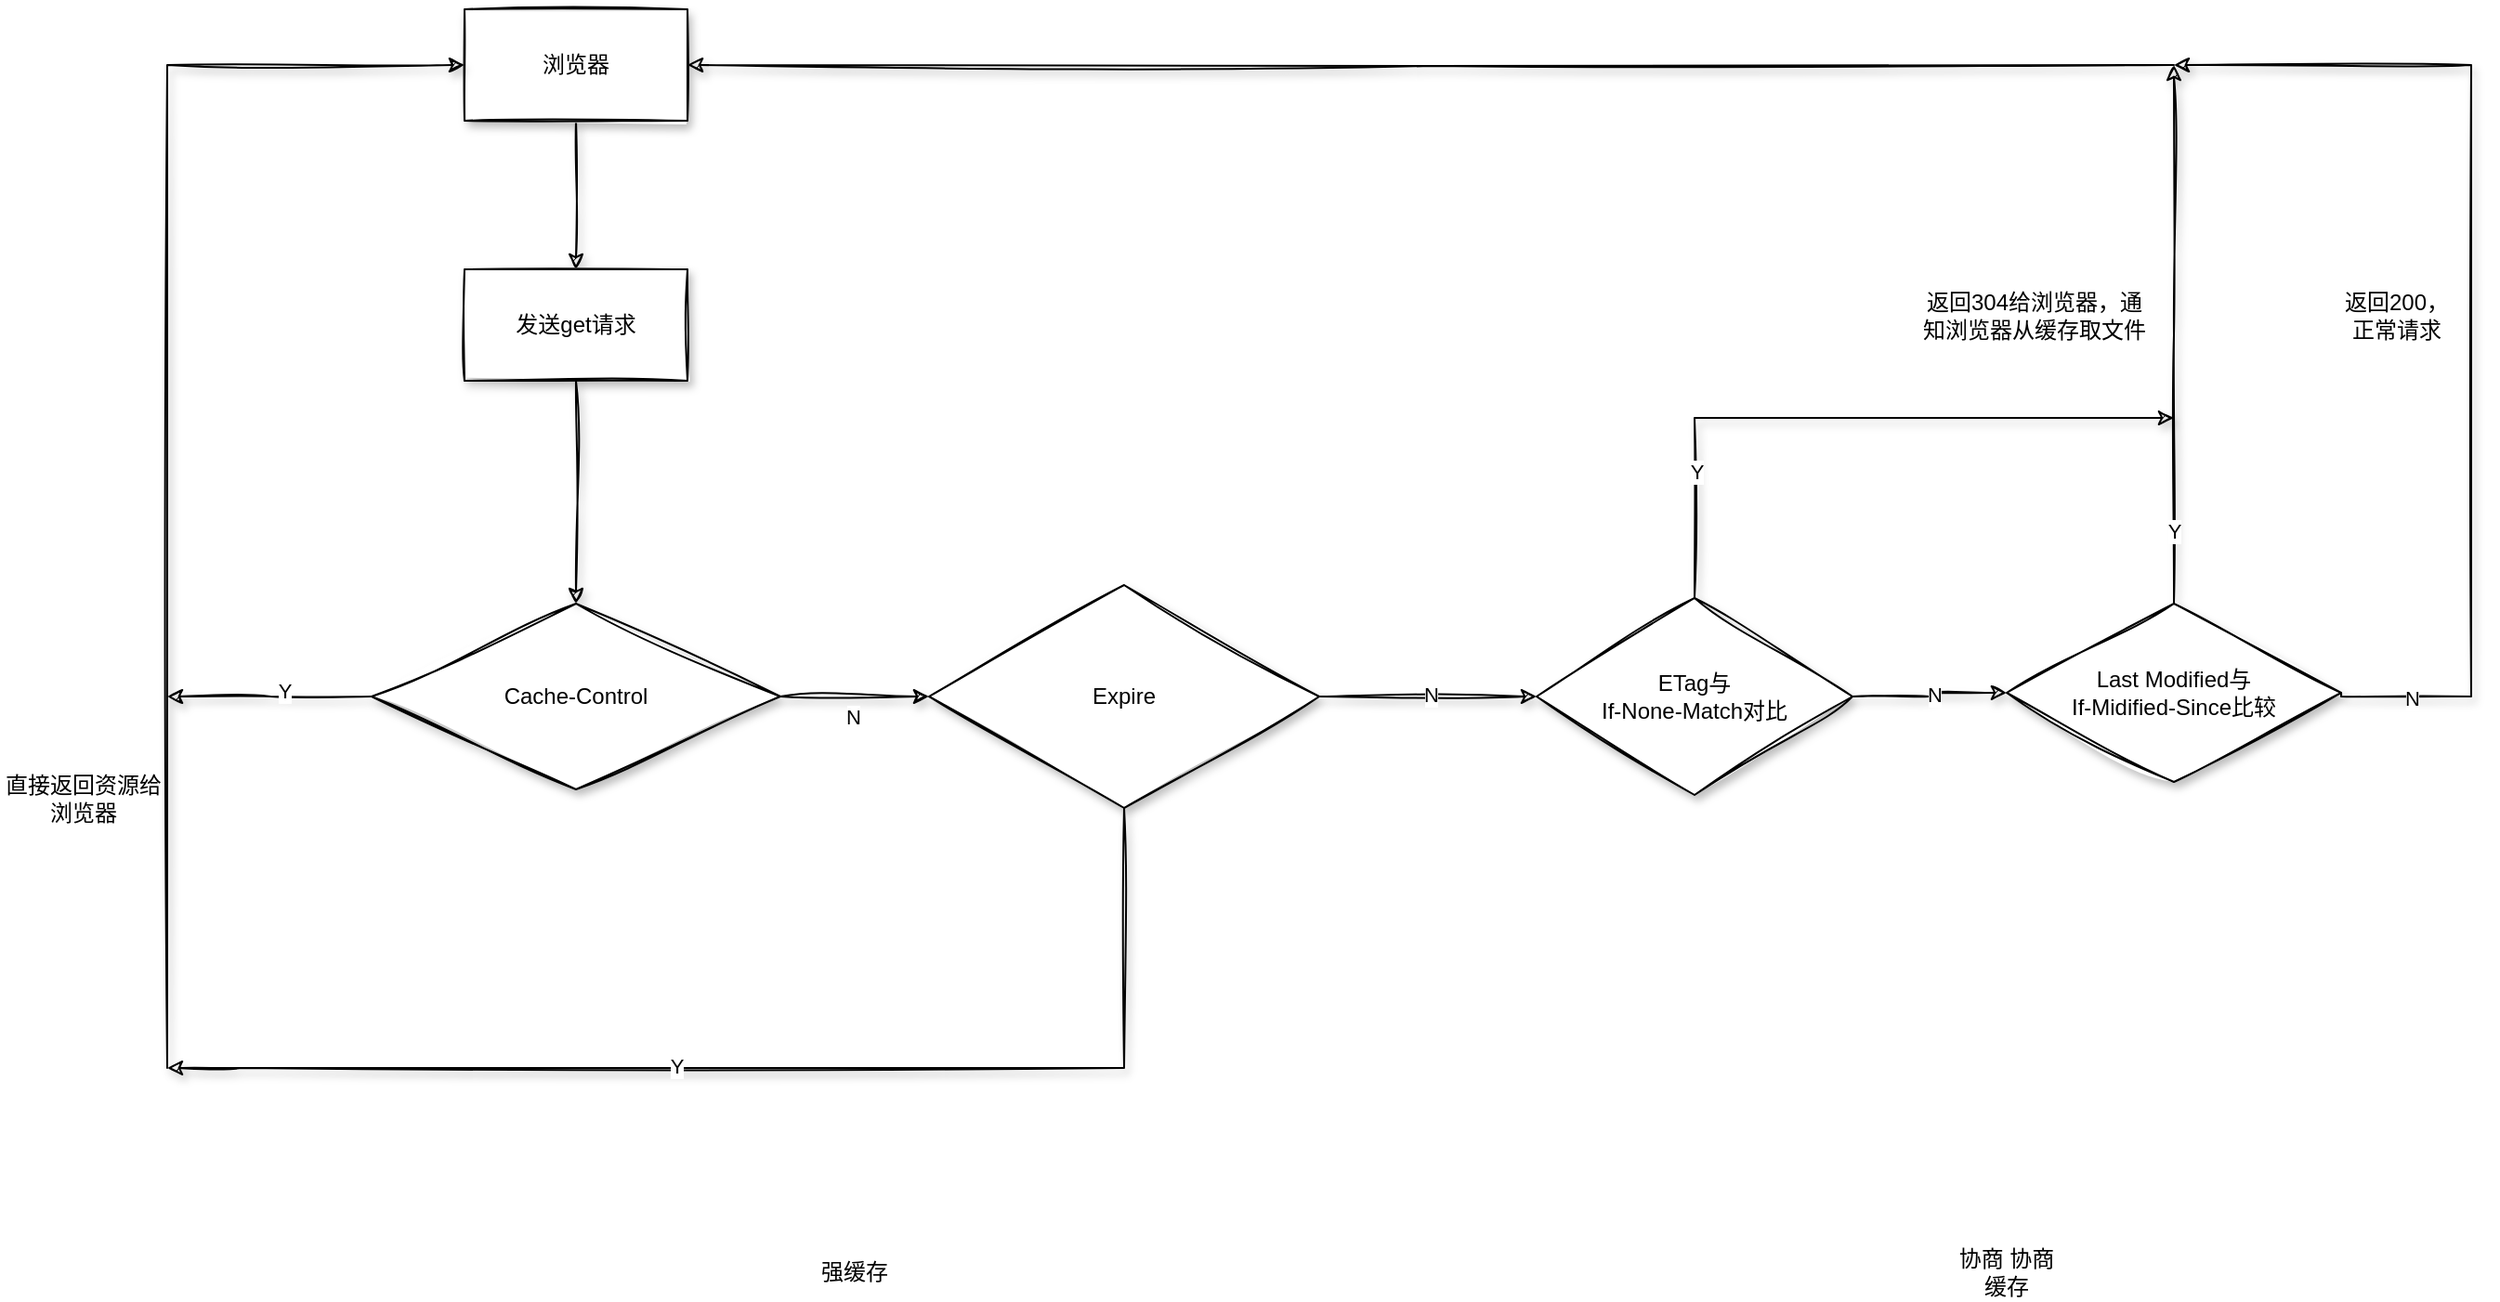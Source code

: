<mxfile version="20.8.13" type="github">
  <diagram name="第 1 页" id="V0COgpP89dOGvzGSUEoR">
    <mxGraphModel dx="1329" dy="1997" grid="1" gridSize="10" guides="1" tooltips="1" connect="1" arrows="1" fold="1" page="1" pageScale="1" pageWidth="827" pageHeight="1169" math="0" shadow="0">
      <root>
        <mxCell id="0" />
        <mxCell id="1" parent="0" />
        <mxCell id="HlPjlZRa1s9N4S-ejo73-7" style="edgeStyle=orthogonalEdgeStyle;rounded=0;orthogonalLoop=1;jettySize=auto;html=1;sketch=1;curveFitting=1;jiggle=2;shadow=1;" edge="1" parent="1" source="HlPjlZRa1s9N4S-ejo73-1" target="HlPjlZRa1s9N4S-ejo73-6">
          <mxGeometry relative="1" as="geometry" />
        </mxCell>
        <mxCell id="HlPjlZRa1s9N4S-ejo73-18" value="N" style="edgeLabel;html=1;align=center;verticalAlign=middle;resizable=0;points=[];" vertex="1" connectable="0" parent="HlPjlZRa1s9N4S-ejo73-7">
          <mxGeometry x="-0.182" y="-6" relative="1" as="geometry">
            <mxPoint x="6" y="5" as="offset" />
          </mxGeometry>
        </mxCell>
        <mxCell id="HlPjlZRa1s9N4S-ejo73-27" style="edgeStyle=orthogonalEdgeStyle;rounded=0;sketch=1;orthogonalLoop=1;jettySize=auto;html=1;shadow=1;" edge="1" parent="1" source="HlPjlZRa1s9N4S-ejo73-1">
          <mxGeometry relative="1" as="geometry">
            <mxPoint x="90" y="260" as="targetPoint" />
          </mxGeometry>
        </mxCell>
        <mxCell id="HlPjlZRa1s9N4S-ejo73-30" value="Y" style="edgeLabel;html=1;align=center;verticalAlign=middle;resizable=0;points=[];" vertex="1" connectable="0" parent="HlPjlZRa1s9N4S-ejo73-27">
          <mxGeometry x="-0.145" y="-3" relative="1" as="geometry">
            <mxPoint as="offset" />
          </mxGeometry>
        </mxCell>
        <mxCell id="HlPjlZRa1s9N4S-ejo73-1" value="Cache-Control" style="rhombus;whiteSpace=wrap;html=1;shadow=1;fontFamily=Helvetica;fontSize=12;fontColor=default;align=center;strokeColor=default;fillColor=default;sketch=1;jiggle=2;curveFitting=1;" vertex="1" parent="1">
          <mxGeometry x="200" y="210" width="220" height="100" as="geometry" />
        </mxCell>
        <mxCell id="HlPjlZRa1s9N4S-ejo73-2" value="" style="endArrow=classic;html=1;rounded=0;entryX=0.5;entryY=0;entryDx=0;entryDy=0;sketch=1;curveFitting=1;jiggle=2;shadow=1;exitX=0.5;exitY=1;exitDx=0;exitDy=0;" edge="1" parent="1" source="HlPjlZRa1s9N4S-ejo73-25" target="HlPjlZRa1s9N4S-ejo73-1">
          <mxGeometry width="50" height="50" relative="1" as="geometry">
            <mxPoint x="310" y="110" as="sourcePoint" />
            <mxPoint x="280" y="100" as="targetPoint" />
          </mxGeometry>
        </mxCell>
        <mxCell id="HlPjlZRa1s9N4S-ejo73-9" style="edgeStyle=orthogonalEdgeStyle;rounded=0;sketch=1;orthogonalLoop=1;jettySize=auto;html=1;shadow=1;" edge="1" parent="1" source="HlPjlZRa1s9N4S-ejo73-6" target="HlPjlZRa1s9N4S-ejo73-8">
          <mxGeometry relative="1" as="geometry" />
        </mxCell>
        <mxCell id="HlPjlZRa1s9N4S-ejo73-19" value="N" style="edgeLabel;html=1;align=center;verticalAlign=middle;resizable=0;points=[];" vertex="1" connectable="0" parent="HlPjlZRa1s9N4S-ejo73-9">
          <mxGeometry x="0.015" y="1" relative="1" as="geometry">
            <mxPoint as="offset" />
          </mxGeometry>
        </mxCell>
        <mxCell id="HlPjlZRa1s9N4S-ejo73-28" style="edgeStyle=orthogonalEdgeStyle;rounded=0;sketch=1;orthogonalLoop=1;jettySize=auto;html=1;shadow=1;" edge="1" parent="1" source="HlPjlZRa1s9N4S-ejo73-6">
          <mxGeometry relative="1" as="geometry">
            <mxPoint x="90" y="460" as="targetPoint" />
            <Array as="points">
              <mxPoint x="130" y="460" />
              <mxPoint x="130" y="460" />
            </Array>
          </mxGeometry>
        </mxCell>
        <mxCell id="HlPjlZRa1s9N4S-ejo73-31" value="Y" style="edgeLabel;html=1;align=center;verticalAlign=middle;resizable=0;points=[];" vertex="1" connectable="0" parent="HlPjlZRa1s9N4S-ejo73-28">
          <mxGeometry x="0.163" y="-1" relative="1" as="geometry">
            <mxPoint as="offset" />
          </mxGeometry>
        </mxCell>
        <mxCell id="HlPjlZRa1s9N4S-ejo73-6" value="Expire" style="rhombus;whiteSpace=wrap;html=1;shadow=1;fontFamily=Helvetica;fontSize=12;fontColor=default;align=center;strokeColor=default;fillColor=default;sketch=1;jiggle=2;curveFitting=1;" vertex="1" parent="1">
          <mxGeometry x="500" y="200" width="210" height="120" as="geometry" />
        </mxCell>
        <mxCell id="HlPjlZRa1s9N4S-ejo73-11" value="" style="edgeStyle=orthogonalEdgeStyle;rounded=0;sketch=1;orthogonalLoop=1;jettySize=auto;html=1;shadow=1;" edge="1" parent="1" source="HlPjlZRa1s9N4S-ejo73-8" target="HlPjlZRa1s9N4S-ejo73-10">
          <mxGeometry relative="1" as="geometry" />
        </mxCell>
        <mxCell id="HlPjlZRa1s9N4S-ejo73-20" value="N" style="edgeLabel;html=1;align=center;verticalAlign=middle;resizable=0;points=[];" vertex="1" connectable="0" parent="HlPjlZRa1s9N4S-ejo73-11">
          <mxGeometry x="0.013" y="-2" relative="1" as="geometry">
            <mxPoint as="offset" />
          </mxGeometry>
        </mxCell>
        <mxCell id="HlPjlZRa1s9N4S-ejo73-48" style="edgeStyle=orthogonalEdgeStyle;rounded=0;sketch=1;orthogonalLoop=1;jettySize=auto;html=1;shadow=1;" edge="1" parent="1" source="HlPjlZRa1s9N4S-ejo73-8">
          <mxGeometry relative="1" as="geometry">
            <mxPoint x="1170" y="110" as="targetPoint" />
            <Array as="points">
              <mxPoint x="912" y="110" />
            </Array>
          </mxGeometry>
        </mxCell>
        <mxCell id="HlPjlZRa1s9N4S-ejo73-52" value="Y" style="edgeLabel;html=1;align=center;verticalAlign=middle;resizable=0;points=[];" vertex="1" connectable="0" parent="HlPjlZRa1s9N4S-ejo73-48">
          <mxGeometry x="-0.617" y="-1" relative="1" as="geometry">
            <mxPoint as="offset" />
          </mxGeometry>
        </mxCell>
        <mxCell id="HlPjlZRa1s9N4S-ejo73-8" value="ETag与&lt;br&gt;If-None-Match对比" style="rhombus;whiteSpace=wrap;html=1;shadow=1;fontFamily=Helvetica;fontSize=12;fontColor=default;align=center;strokeColor=default;fillColor=default;sketch=1;jiggle=2;curveFitting=1;" vertex="1" parent="1">
          <mxGeometry x="827" y="207" width="170" height="106" as="geometry" />
        </mxCell>
        <mxCell id="HlPjlZRa1s9N4S-ejo73-17" style="edgeStyle=orthogonalEdgeStyle;rounded=0;sketch=1;orthogonalLoop=1;jettySize=auto;html=1;shadow=1;" edge="1" parent="1" source="HlPjlZRa1s9N4S-ejo73-10">
          <mxGeometry relative="1" as="geometry">
            <mxPoint x="1170" y="-80" as="targetPoint" />
          </mxGeometry>
        </mxCell>
        <mxCell id="HlPjlZRa1s9N4S-ejo73-21" value="Y" style="edgeLabel;html=1;align=center;verticalAlign=middle;resizable=0;points=[];" vertex="1" connectable="0" parent="HlPjlZRa1s9N4S-ejo73-17">
          <mxGeometry x="-0.1" relative="1" as="geometry">
            <mxPoint y="91" as="offset" />
          </mxGeometry>
        </mxCell>
        <mxCell id="HlPjlZRa1s9N4S-ejo73-38" style="edgeStyle=orthogonalEdgeStyle;rounded=0;sketch=1;orthogonalLoop=1;jettySize=auto;html=1;shadow=1;exitX=1;exitY=0.5;exitDx=0;exitDy=0;" edge="1" parent="1" source="HlPjlZRa1s9N4S-ejo73-10">
          <mxGeometry relative="1" as="geometry">
            <mxPoint x="1170" y="-80" as="targetPoint" />
            <Array as="points">
              <mxPoint x="1260" y="260" />
              <mxPoint x="1330" y="260" />
              <mxPoint x="1330" y="-80" />
            </Array>
          </mxGeometry>
        </mxCell>
        <mxCell id="HlPjlZRa1s9N4S-ejo73-41" value="N" style="edgeLabel;html=1;align=center;verticalAlign=middle;resizable=0;points=[];" vertex="1" connectable="0" parent="HlPjlZRa1s9N4S-ejo73-38">
          <mxGeometry x="-0.86" relative="1" as="geometry">
            <mxPoint y="1" as="offset" />
          </mxGeometry>
        </mxCell>
        <mxCell id="HlPjlZRa1s9N4S-ejo73-10" value="Last Modified与&lt;br&gt;If-Midified-Since比较" style="rhombus;whiteSpace=wrap;html=1;shadow=1;fontFamily=Helvetica;fontSize=12;fontColor=default;align=center;strokeColor=default;fillColor=default;sketch=1;jiggle=2;curveFitting=1;" vertex="1" parent="1">
          <mxGeometry x="1080" y="210" width="180" height="96" as="geometry" />
        </mxCell>
        <mxCell id="HlPjlZRa1s9N4S-ejo73-35" style="edgeStyle=orthogonalEdgeStyle;rounded=0;sketch=1;orthogonalLoop=1;jettySize=auto;html=1;entryX=1;entryY=0.5;entryDx=0;entryDy=0;shadow=1;" edge="1" parent="1" target="HlPjlZRa1s9N4S-ejo73-24">
          <mxGeometry relative="1" as="geometry">
            <mxPoint x="1170" y="-80" as="sourcePoint" />
          </mxGeometry>
        </mxCell>
        <mxCell id="HlPjlZRa1s9N4S-ejo73-26" value="" style="edgeStyle=orthogonalEdgeStyle;rounded=0;sketch=1;orthogonalLoop=1;jettySize=auto;html=1;shadow=1;" edge="1" parent="1" source="HlPjlZRa1s9N4S-ejo73-24" target="HlPjlZRa1s9N4S-ejo73-25">
          <mxGeometry relative="1" as="geometry" />
        </mxCell>
        <mxCell id="HlPjlZRa1s9N4S-ejo73-24" value="浏览器" style="rounded=0;whiteSpace=wrap;html=1;shadow=1;sketch=1;gradientColor=none;" vertex="1" parent="1">
          <mxGeometry x="250" y="-110" width="120" height="60" as="geometry" />
        </mxCell>
        <mxCell id="HlPjlZRa1s9N4S-ejo73-25" value="发送get请求" style="rounded=0;whiteSpace=wrap;html=1;shadow=1;sketch=1;gradientColor=none;" vertex="1" parent="1">
          <mxGeometry x="250" y="30" width="120" height="60" as="geometry" />
        </mxCell>
        <mxCell id="HlPjlZRa1s9N4S-ejo73-29" value="" style="endArrow=classic;html=1;rounded=0;shadow=1;sketch=1;entryX=0;entryY=0.5;entryDx=0;entryDy=0;" edge="1" parent="1" target="HlPjlZRa1s9N4S-ejo73-24">
          <mxGeometry width="50" height="50" relative="1" as="geometry">
            <mxPoint x="90" y="460" as="sourcePoint" />
            <mxPoint x="120" y="390" as="targetPoint" />
            <Array as="points">
              <mxPoint x="90" y="-80" />
            </Array>
          </mxGeometry>
        </mxCell>
        <mxCell id="HlPjlZRa1s9N4S-ejo73-32" value="直接返回资源给浏览器" style="text;html=1;strokeColor=none;fillColor=none;align=center;verticalAlign=middle;whiteSpace=wrap;rounded=0;" vertex="1" parent="1">
          <mxGeometry y="270" width="90" height="90" as="geometry" />
        </mxCell>
        <mxCell id="HlPjlZRa1s9N4S-ejo73-43" value="返回304给浏览器，通知浏览器从缓存取文件" style="text;html=1;strokeColor=none;fillColor=none;align=center;verticalAlign=middle;whiteSpace=wrap;rounded=0;" vertex="1" parent="1">
          <mxGeometry x="1030" y="30" width="130" height="50" as="geometry" />
        </mxCell>
        <mxCell id="HlPjlZRa1s9N4S-ejo73-44" value="返回200，正常请求" style="text;html=1;strokeColor=none;fillColor=none;align=center;verticalAlign=middle;whiteSpace=wrap;rounded=0;" vertex="1" parent="1">
          <mxGeometry x="1260" y="40" width="60" height="30" as="geometry" />
        </mxCell>
        <mxCell id="HlPjlZRa1s9N4S-ejo73-50" value="强缓存" style="text;html=1;strokeColor=none;fillColor=none;align=center;verticalAlign=middle;whiteSpace=wrap;rounded=0;" vertex="1" parent="1">
          <mxGeometry x="430" y="555" width="60" height="30" as="geometry" />
        </mxCell>
        <mxCell id="HlPjlZRa1s9N4S-ejo73-51" value="协商 协商缓存" style="text;html=1;strokeColor=none;fillColor=none;align=center;verticalAlign=middle;whiteSpace=wrap;rounded=0;" vertex="1" parent="1">
          <mxGeometry x="1050" y="555" width="60" height="30" as="geometry" />
        </mxCell>
      </root>
    </mxGraphModel>
  </diagram>
</mxfile>
